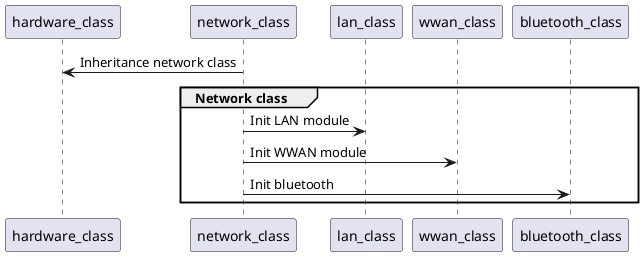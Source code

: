 @startuml Hardware

hardware_class <- network_class : Inheritance network class

group Network class
    network_class -> lan_class : Init LAN module
    network_class -> wwan_class : Init WWAN module
    network_class -> bluetooth_class : Init bluetooth
end


@enduml